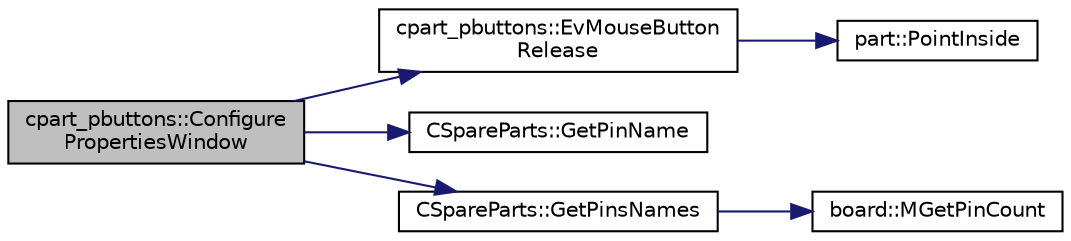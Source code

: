 digraph "cpart_pbuttons::ConfigurePropertiesWindow"
{
 // LATEX_PDF_SIZE
  edge [fontname="Helvetica",fontsize="10",labelfontname="Helvetica",labelfontsize="10"];
  node [fontname="Helvetica",fontsize="10",shape=record];
  rankdir="LR";
  Node1 [label="cpart_pbuttons::Configure\lPropertiesWindow",height=0.2,width=0.4,color="black", fillcolor="grey75", style="filled", fontcolor="black",tooltip="Called to configure the properties window."];
  Node1 -> Node2 [color="midnightblue",fontsize="10",style="solid",fontname="Helvetica"];
  Node2 [label="cpart_pbuttons::EvMouseButton\lRelease",height=0.2,width=0.4,color="black", fillcolor="white", style="filled",URL="$classcpart__pbuttons.html#ac29b849bd1d429a6602f78a84c18a82a",tooltip="Event handler on the part."];
  Node2 -> Node3 [color="midnightblue",fontsize="10",style="solid",fontname="Helvetica"];
  Node3 [label="part::PointInside",height=0.2,width=0.4,color="black", fillcolor="white", style="filled",URL="$classpart.html#a99de50507d46d85ece50269de14e5992",tooltip="Return if point x,y is inside of part."];
  Node1 -> Node4 [color="midnightblue",fontsize="10",style="solid",fontname="Helvetica"];
  Node4 [label="CSpareParts::GetPinName",height=0.2,width=0.4,color="black", fillcolor="white", style="filled",URL="$class_c_spare_parts.html#a56db36d1a8c49ca039b5feb083f4fed0",tooltip="Return the name of one pin."];
  Node1 -> Node5 [color="midnightblue",fontsize="10",style="solid",fontname="Helvetica"];
  Node5 [label="CSpareParts::GetPinsNames",height=0.2,width=0.4,color="black", fillcolor="white", style="filled",URL="$class_c_spare_parts.html#aafd37c23afd7ccd809ab85032a479a62",tooltip="Return the name of all pins."];
  Node5 -> Node6 [color="midnightblue",fontsize="10",style="solid",fontname="Helvetica"];
  Node6 [label="board::MGetPinCount",height=0.2,width=0.4,color="black", fillcolor="white", style="filled",URL="$classboard.html#a670f0ecc8e8b3208a863588ebfeef533",tooltip="board microcontroller pin count"];
}
